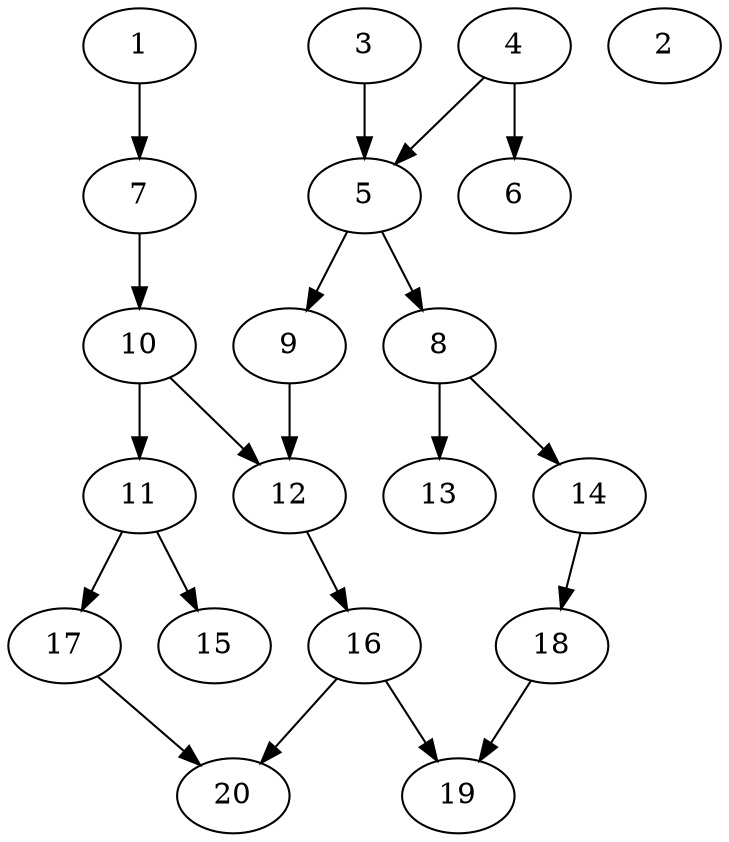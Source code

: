 // DAG automatically generated by daggen at Sat Jul 27 15:35:20 2019
// ./daggen --dot -n 20 --ccr 0.4 --fat 0.4 --regular 0.5 --density 0.5 --mindata 5242880 --maxdata 52428800 
digraph G {
  1 [size="17876480", alpha="0.10", expect_size="7150592"] 
  1 -> 7 [size ="7150592"]
  2 [size="33646080", alpha="0.14", expect_size="13458432"] 
  3 [size="105226240", alpha="0.17", expect_size="42090496"] 
  3 -> 5 [size ="42090496"]
  4 [size="26091520", alpha="0.17", expect_size="10436608"] 
  4 -> 5 [size ="10436608"]
  4 -> 6 [size ="10436608"]
  5 [size="49093120", alpha="0.18", expect_size="19637248"] 
  5 -> 8 [size ="19637248"]
  5 -> 9 [size ="19637248"]
  6 [size="118062080", alpha="0.14", expect_size="47224832"] 
  7 [size="51345920", alpha="0.19", expect_size="20538368"] 
  7 -> 10 [size ="20538368"]
  8 [size="58321920", alpha="0.20", expect_size="23328768"] 
  8 -> 13 [size ="23328768"]
  8 -> 14 [size ="23328768"]
  9 [size="32176640", alpha="0.16", expect_size="12870656"] 
  9 -> 12 [size ="12870656"]
  10 [size="128857600", alpha="0.14", expect_size="51543040"] 
  10 -> 11 [size ="51543040"]
  10 -> 12 [size ="51543040"]
  11 [size="63600640", alpha="0.10", expect_size="25440256"] 
  11 -> 15 [size ="25440256"]
  11 -> 17 [size ="25440256"]
  12 [size="123776000", alpha="0.19", expect_size="49510400"] 
  12 -> 16 [size ="49510400"]
  13 [size="86333440", alpha="0.02", expect_size="34533376"] 
  14 [size="69765120", alpha="0.15", expect_size="27906048"] 
  14 -> 18 [size ="27906048"]
  15 [size="50414080", alpha="0.18", expect_size="20165632"] 
  16 [size="37020160", alpha="0.04", expect_size="14808064"] 
  16 -> 19 [size ="14808064"]
  16 -> 20 [size ="14808064"]
  17 [size="117063680", alpha="0.06", expect_size="46825472"] 
  17 -> 20 [size ="46825472"]
  18 [size="113840640", alpha="0.11", expect_size="45536256"] 
  18 -> 19 [size ="45536256"]
  19 [size="111664640", alpha="0.16", expect_size="44665856"] 
  20 [size="88409600", alpha="0.00", expect_size="35363840"] 
}
